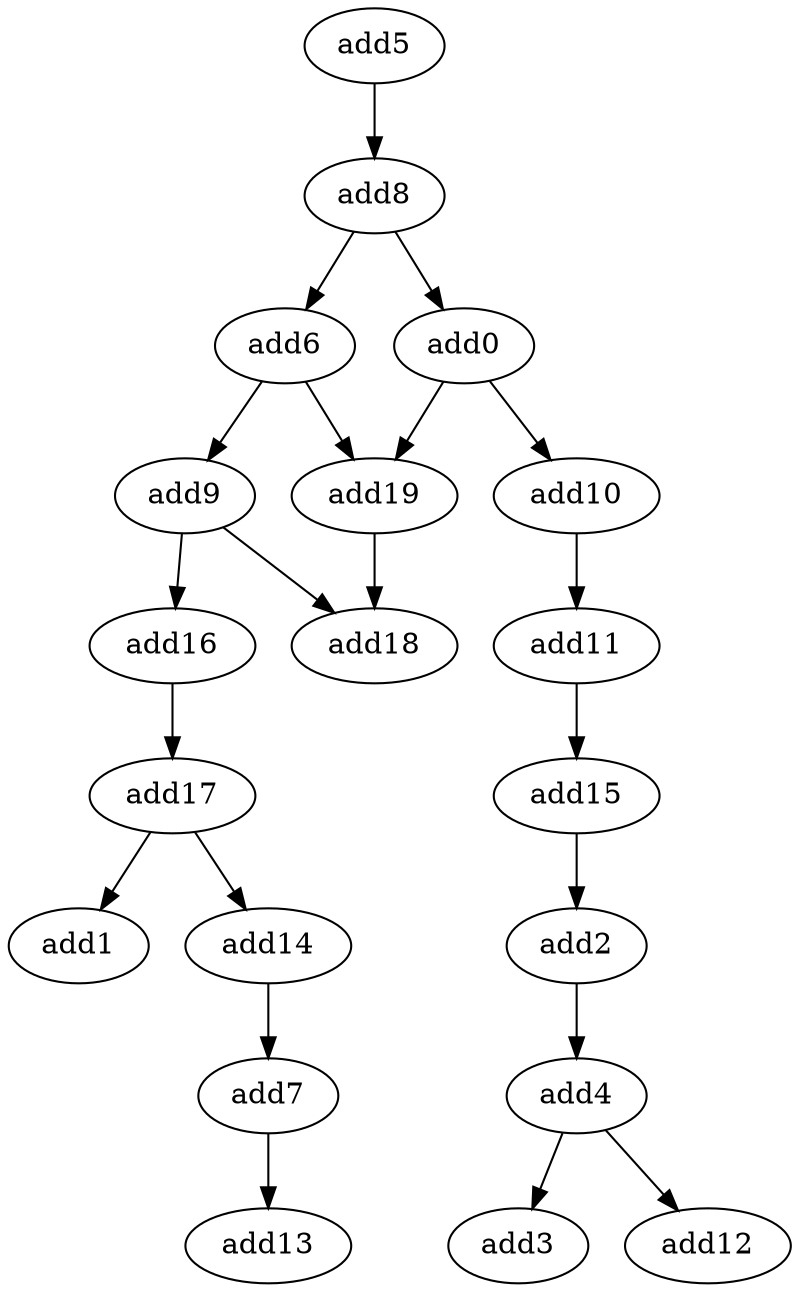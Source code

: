 strict digraph  {
add10 [opcode=add];
add8 [opcode=add];
add7 [opcode=add];
add19 [opcode=add];
add11 [opcode=add];
add14 [opcode=add];
add6 [opcode=add];
add1 [opcode=add];
add4 [opcode=add];
add5 [opcode=add];
add2 [opcode=add];
add13 [opcode=add];
add16 [opcode=add];
add17 [opcode=add];
add12 [opcode=add];
add18 [opcode=add];
add15 [opcode=add];
add9 [opcode=add];
add0 [opcode=add];
add3 [opcode=add];
add10 -> add11;
add8 -> add6;
add8 -> add0;
add7 -> add13;
add19 -> add18;
add11 -> add15;
add14 -> add7;
add6 -> add9;
add6 -> add19;
add4 -> add3;
add4 -> add12;
add5 -> add8;
add2 -> add4;
add16 -> add17;
add17 -> add1;
add17 -> add14;
add15 -> add2;
add9 -> add16;
add9 -> add18;
add0 -> add10;
add0 -> add19;
}

